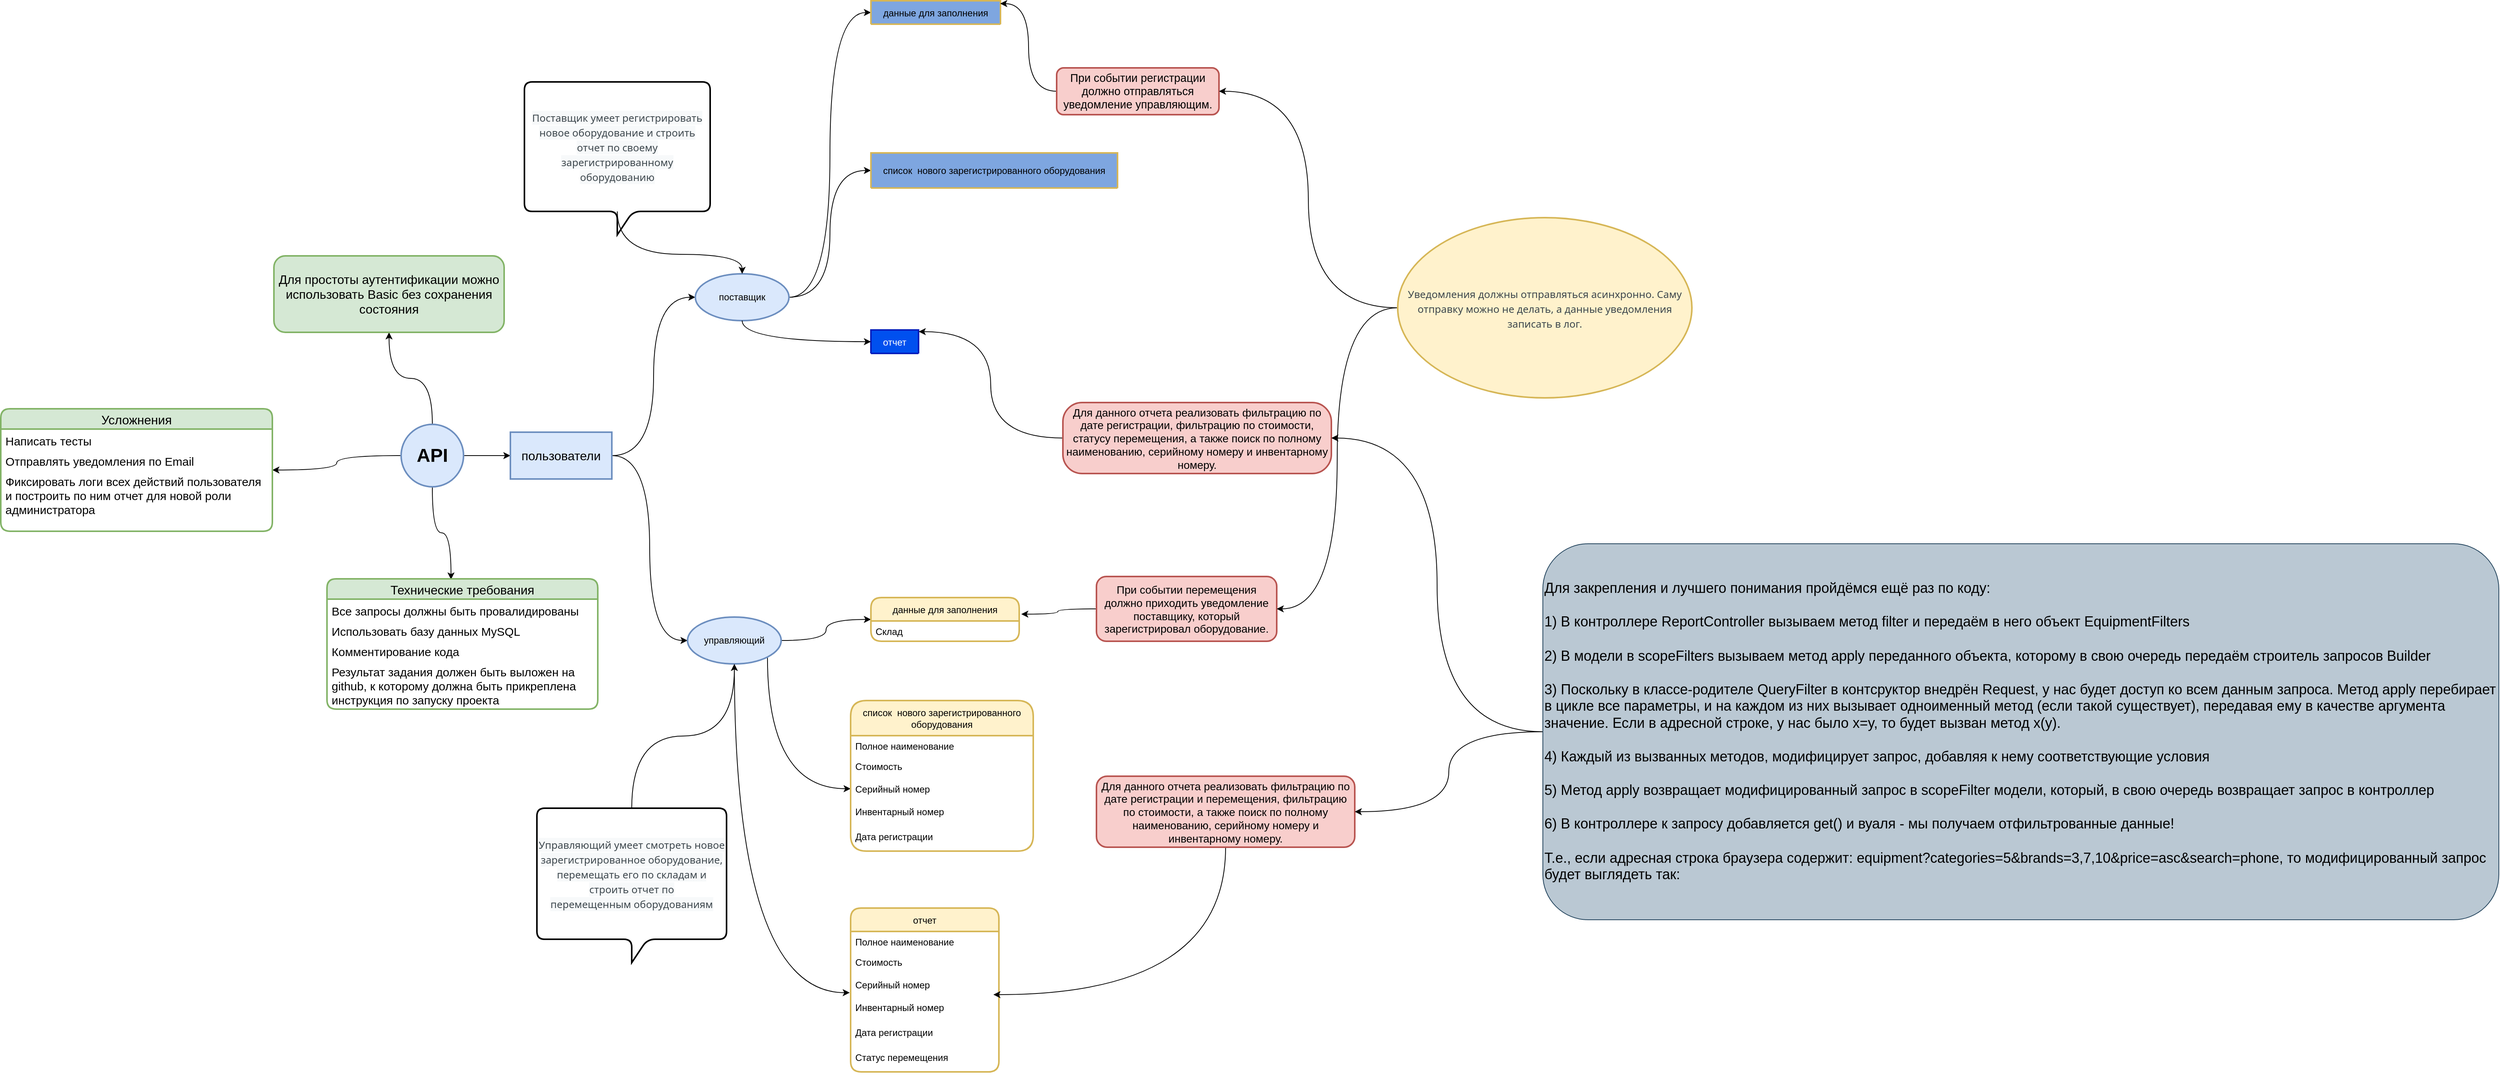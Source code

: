 <mxfile version="14.9.8" type="github">
  <diagram id="6a731a19-8d31-9384-78a2-239565b7b9f0" name="Page-1">
    <mxGraphModel dx="2279" dy="1575" grid="0" gridSize="10" guides="1" tooltips="1" connect="1" arrows="1" fold="1" page="1" pageScale="1" pageWidth="1169" pageHeight="827" background="none" math="0" shadow="0">
      <root>
        <mxCell id="0" />
        <mxCell id="1" parent="0" />
        <mxCell id="dYOBeLBx3Amch_ermyEQ-1635" value="отчет" style="swimlane;fontStyle=0;childLayout=stackLayout;horizontal=1;startSize=30;horizontalStack=0;resizeParent=1;resizeParentMax=0;resizeLast=0;collapsible=1;marginBottom=0;strokeWidth=2;glass=0;shadow=0;rounded=1;fillColor=#0050ef;strokeColor=#001DBC;comic=0;treeMoving=0;treeFolding=0;spacing=2;verticalAlign=middle;align=center;fontFamily=Helvetica;fontColor=#ffffff;" parent="1" vertex="1" collapsed="1">
          <mxGeometry x="992" y="159" width="61" height="30" as="geometry">
            <mxRectangle x="992" y="159" width="190" height="210" as="alternateBounds" />
          </mxGeometry>
        </mxCell>
        <mxCell id="dYOBeLBx3Amch_ermyEQ-1636" value="Полное наименование" style="text;strokeColor=none;fillColor=none;align=left;verticalAlign=top;spacingLeft=4;spacingRight=4;overflow=hidden;rotatable=0;points=[[0,0.5],[1,0.5]];portConstraint=eastwest;" parent="dYOBeLBx3Amch_ermyEQ-1635" vertex="1">
          <mxGeometry y="30" width="61" height="26" as="geometry" />
        </mxCell>
        <mxCell id="dYOBeLBx3Amch_ermyEQ-1637" value="Стоимость" style="text;strokeColor=none;fillColor=none;align=left;verticalAlign=middle;spacingLeft=4;spacingRight=4;overflow=hidden;rotatable=0;points=[[0,0.5],[1,0.5]];portConstraint=eastwest;" parent="dYOBeLBx3Amch_ermyEQ-1635" vertex="1">
          <mxGeometry y="56" width="61" height="26" as="geometry" />
        </mxCell>
        <mxCell id="dYOBeLBx3Amch_ermyEQ-1638" value="Серийный номер" style="text;strokeColor=none;fillColor=none;align=left;verticalAlign=middle;spacingLeft=4;spacingRight=4;overflow=hidden;rotatable=0;points=[[0,0.5],[1,0.5]];portConstraint=eastwest;" parent="dYOBeLBx3Amch_ermyEQ-1635" vertex="1">
          <mxGeometry y="82" width="61" height="32" as="geometry" />
        </mxCell>
        <mxCell id="dYOBeLBx3Amch_ermyEQ-1639" value="Инвентарный номер" style="text;strokeColor=none;fillColor=none;align=left;verticalAlign=top;spacingLeft=4;spacingRight=4;overflow=hidden;rotatable=0;points=[[0,0.5],[1,0.5]];portConstraint=eastwest;" parent="dYOBeLBx3Amch_ermyEQ-1635" vertex="1">
          <mxGeometry y="114" width="61" height="32" as="geometry" />
        </mxCell>
        <mxCell id="dYOBeLBx3Amch_ermyEQ-1640" value="Дата регистрации" style="text;strokeColor=none;fillColor=none;align=left;verticalAlign=top;spacingLeft=4;spacingRight=4;overflow=hidden;rotatable=0;points=[[0,0.5],[1,0.5]];portConstraint=eastwest;" parent="dYOBeLBx3Amch_ermyEQ-1635" vertex="1">
          <mxGeometry y="146" width="61" height="32" as="geometry" />
        </mxCell>
        <mxCell id="dYOBeLBx3Amch_ermyEQ-1642" value="Статус перемещения" style="text;strokeColor=none;fillColor=none;align=left;verticalAlign=top;spacingLeft=4;spacingRight=4;overflow=hidden;rotatable=0;points=[[0,0.5],[1,0.5]];portConstraint=eastwest;" parent="dYOBeLBx3Amch_ermyEQ-1635" vertex="1">
          <mxGeometry y="178" width="61" height="32" as="geometry" />
        </mxCell>
        <mxCell id="dYOBeLBx3Amch_ermyEQ-1557" value="" style="edgeStyle=orthogonalEdgeStyle;rounded=0;orthogonalLoop=1;jettySize=auto;html=1;" parent="1" source="dYOBeLBx3Amch_ermyEQ-1542" target="dYOBeLBx3Amch_ermyEQ-1556" edge="1">
          <mxGeometry relative="1" as="geometry" />
        </mxCell>
        <mxCell id="dYOBeLBx3Amch_ermyEQ-1665" style="edgeStyle=orthogonalEdgeStyle;curved=1;rounded=0;orthogonalLoop=1;jettySize=auto;html=1;fontFamily=Helvetica;fontSize=16;entryX=0.458;entryY=0.005;entryDx=0;entryDy=0;entryPerimeter=0;" parent="1" source="dYOBeLBx3Amch_ermyEQ-1542" target="dYOBeLBx3Amch_ermyEQ-1667" edge="1">
          <mxGeometry relative="1" as="geometry">
            <mxPoint x="430" y="442" as="targetPoint" />
          </mxGeometry>
        </mxCell>
        <mxCell id="dYOBeLBx3Amch_ermyEQ-1678" style="edgeStyle=orthogonalEdgeStyle;curved=1;rounded=0;orthogonalLoop=1;jettySize=auto;html=1;fontFamily=Helvetica;fontSize=15;" parent="1" source="dYOBeLBx3Amch_ermyEQ-1542" target="dYOBeLBx3Amch_ermyEQ-1673" edge="1">
          <mxGeometry relative="1" as="geometry" />
        </mxCell>
        <mxCell id="dYOBeLBx3Amch_ermyEQ-1680" style="edgeStyle=orthogonalEdgeStyle;curved=1;rounded=0;orthogonalLoop=1;jettySize=auto;html=1;fontFamily=Helvetica;fontSize=16;" parent="1" source="dYOBeLBx3Amch_ermyEQ-1542" target="dYOBeLBx3Amch_ermyEQ-1679" edge="1">
          <mxGeometry relative="1" as="geometry" />
        </mxCell>
        <mxCell id="dYOBeLBx3Amch_ermyEQ-1542" value="&lt;b&gt;&lt;font style=&quot;font-size: 24px&quot;&gt;API&lt;/font&gt;&lt;/b&gt;" style="ellipse;whiteSpace=wrap;html=1;aspect=fixed;strokeWidth=2;perimeterSpacing=1;fillColor=#dae8fc;strokeColor=#6c8ebf;" parent="1" vertex="1">
          <mxGeometry x="390" y="280" width="80" height="80" as="geometry" />
        </mxCell>
        <mxCell id="dYOBeLBx3Amch_ermyEQ-1567" style="edgeStyle=orthogonalEdgeStyle;rounded=0;orthogonalLoop=1;jettySize=auto;html=1;entryX=0;entryY=0.5;entryDx=0;entryDy=0;curved=1;" parent="1" source="dYOBeLBx3Amch_ermyEQ-1556" target="dYOBeLBx3Amch_ermyEQ-1566" edge="1">
          <mxGeometry relative="1" as="geometry" />
        </mxCell>
        <mxCell id="dYOBeLBx3Amch_ermyEQ-1573" style="edgeStyle=orthogonalEdgeStyle;curved=1;rounded=0;orthogonalLoop=1;jettySize=auto;html=1;entryX=0;entryY=0.5;entryDx=0;entryDy=0;" parent="1" source="dYOBeLBx3Amch_ermyEQ-1556" target="dYOBeLBx3Amch_ermyEQ-1562" edge="1">
          <mxGeometry relative="1" as="geometry" />
        </mxCell>
        <mxCell id="dYOBeLBx3Amch_ermyEQ-1556" value="&lt;font style=&quot;font-size: 16px;&quot;&gt;пользователи&lt;/font&gt;" style="whiteSpace=wrap;html=1;strokeColor=#6c8ebf;strokeWidth=2;fillColor=#dae8fc;fontSize=16;" parent="1" vertex="1">
          <mxGeometry x="530" y="290" width="130" height="60" as="geometry" />
        </mxCell>
        <mxCell id="dYOBeLBx3Amch_ermyEQ-1580" style="edgeStyle=orthogonalEdgeStyle;curved=1;rounded=0;orthogonalLoop=1;jettySize=auto;html=1;entryX=0;entryY=0.5;entryDx=0;entryDy=0;" parent="1" source="dYOBeLBx3Amch_ermyEQ-1562" target="dYOBeLBx3Amch_ermyEQ-1578" edge="1">
          <mxGeometry relative="1" as="geometry" />
        </mxCell>
        <mxCell id="dYOBeLBx3Amch_ermyEQ-1622" style="edgeStyle=orthogonalEdgeStyle;curved=1;rounded=0;orthogonalLoop=1;jettySize=auto;html=1;entryX=0;entryY=0.5;entryDx=0;entryDy=0;fontFamily=Helvetica;" parent="1" source="dYOBeLBx3Amch_ermyEQ-1562" target="dYOBeLBx3Amch_ermyEQ-1625" edge="1">
          <mxGeometry relative="1" as="geometry">
            <mxPoint x="957" y="191.0" as="targetPoint" />
          </mxGeometry>
        </mxCell>
        <mxCell id="dYOBeLBx3Amch_ermyEQ-1562" value="поставщик" style="ellipse;whiteSpace=wrap;html=1;strokeColor=#6c8ebf;strokeWidth=2;fillColor=#dae8fc;" parent="1" vertex="1">
          <mxGeometry x="767" y="87" width="120" height="60" as="geometry" />
        </mxCell>
        <mxCell id="dYOBeLBx3Amch_ermyEQ-1651" style="edgeStyle=orthogonalEdgeStyle;curved=1;rounded=0;orthogonalLoop=1;jettySize=auto;html=1;entryX=0;entryY=0.5;entryDx=0;entryDy=0;fontFamily=Helvetica;fontSize=14;" parent="1" source="dYOBeLBx3Amch_ermyEQ-1566" target="dYOBeLBx3Amch_ermyEQ-1646" edge="1">
          <mxGeometry relative="1" as="geometry" />
        </mxCell>
        <mxCell id="dYOBeLBx3Amch_ermyEQ-1661" style="edgeStyle=orthogonalEdgeStyle;curved=1;rounded=0;orthogonalLoop=1;jettySize=auto;html=1;entryX=-0.006;entryY=0.827;entryDx=0;entryDy=0;entryPerimeter=0;fontFamily=Helvetica;fontSize=14;" parent="1" source="dYOBeLBx3Amch_ermyEQ-1566" target="dYOBeLBx3Amch_ermyEQ-1657" edge="1">
          <mxGeometry relative="1" as="geometry" />
        </mxCell>
        <mxCell id="5Uzj15upSsl0uFou40D1-7" style="edgeStyle=orthogonalEdgeStyle;rounded=0;orthogonalLoop=1;jettySize=auto;html=1;exitX=1;exitY=1;exitDx=0;exitDy=0;curved=1;" edge="1" parent="1" source="dYOBeLBx3Amch_ermyEQ-1566" target="5Uzj15upSsl0uFou40D1-4">
          <mxGeometry relative="1" as="geometry" />
        </mxCell>
        <mxCell id="dYOBeLBx3Amch_ermyEQ-1566" value="управляющий" style="ellipse;whiteSpace=wrap;html=1;strokeColor=#6c8ebf;strokeWidth=2;fillColor=#dae8fc;" parent="1" vertex="1">
          <mxGeometry x="757" y="527" width="120" height="60" as="geometry" />
        </mxCell>
        <mxCell id="dYOBeLBx3Amch_ermyEQ-1576" value="данные для заполнения" style="swimlane;fontStyle=0;childLayout=stackLayout;horizontal=1;startSize=30;horizontalStack=0;resizeParent=1;resizeParentMax=0;resizeLast=0;collapsible=1;marginBottom=0;strokeWidth=2;glass=0;shadow=0;rounded=1;fillColor=#7EA6E0;strokeColor=#d6b656;comic=0;treeMoving=0;treeFolding=0;spacing=2;verticalAlign=middle;align=center;fontFamily=Helvetica;" parent="1" vertex="1" collapsed="1">
          <mxGeometry x="992" y="-263" width="166" height="30" as="geometry">
            <mxRectangle x="992" y="-263" width="190" height="146" as="alternateBounds" />
          </mxGeometry>
        </mxCell>
        <mxCell id="dYOBeLBx3Amch_ermyEQ-1577" value="Полное наименование" style="text;strokeColor=none;fillColor=none;align=left;verticalAlign=top;spacingLeft=4;spacingRight=4;overflow=hidden;rotatable=0;points=[[0,0.5],[1,0.5]];portConstraint=eastwest;" parent="dYOBeLBx3Amch_ermyEQ-1576" vertex="1">
          <mxGeometry y="30" width="166" height="26" as="geometry" />
        </mxCell>
        <mxCell id="dYOBeLBx3Amch_ermyEQ-1578" value="Стоимость" style="text;strokeColor=none;fillColor=none;align=left;verticalAlign=middle;spacingLeft=4;spacingRight=4;overflow=hidden;rotatable=0;points=[[0,0.5],[1,0.5]];portConstraint=eastwest;" parent="dYOBeLBx3Amch_ermyEQ-1576" vertex="1">
          <mxGeometry y="56" width="166" height="26" as="geometry" />
        </mxCell>
        <mxCell id="dYOBeLBx3Amch_ermyEQ-1579" value="Серийный номер" style="text;strokeColor=none;fillColor=none;align=left;verticalAlign=middle;spacingLeft=4;spacingRight=4;overflow=hidden;rotatable=0;points=[[0,0.5],[1,0.5]];portConstraint=eastwest;" parent="dYOBeLBx3Amch_ermyEQ-1576" vertex="1">
          <mxGeometry y="82" width="166" height="32" as="geometry" />
        </mxCell>
        <mxCell id="dYOBeLBx3Amch_ermyEQ-1612" value="Инвентарный номер" style="text;strokeColor=none;fillColor=none;align=left;verticalAlign=top;spacingLeft=4;spacingRight=4;overflow=hidden;rotatable=0;points=[[0,0.5],[1,0.5]];portConstraint=eastwest;" parent="dYOBeLBx3Amch_ermyEQ-1576" vertex="1">
          <mxGeometry y="114" width="166" height="32" as="geometry" />
        </mxCell>
        <mxCell id="dYOBeLBx3Amch_ermyEQ-1620" style="edgeStyle=orthogonalEdgeStyle;curved=1;rounded=0;orthogonalLoop=1;jettySize=auto;html=1;fontFamily=Helvetica;entryX=0.998;entryY=0.12;entryDx=0;entryDy=0;entryPerimeter=0;" parent="1" source="dYOBeLBx3Amch_ermyEQ-1619" target="dYOBeLBx3Amch_ermyEQ-1576" edge="1">
          <mxGeometry relative="1" as="geometry">
            <mxPoint x="1138" y="70" as="targetPoint" />
          </mxGeometry>
        </mxCell>
        <mxCell id="dYOBeLBx3Amch_ermyEQ-1619" value="&lt;p&gt;&lt;span style=&quot;font-size: 14.3px&quot;&gt;При событии регистрации должно отправляться уведомление управляющим.&lt;/span&gt;&lt;/p&gt;" style="whiteSpace=wrap;html=1;rounded=1;shadow=0;glass=0;comic=0;fontFamily=Helvetica;strokeWidth=2;align=center;verticalAlign=middle;strokeColor=#b85450;fillColor=#f8cecc;" parent="1" vertex="1">
          <mxGeometry x="1230" y="-177" width="208" height="60" as="geometry" />
        </mxCell>
        <mxCell id="dYOBeLBx3Amch_ermyEQ-1623" value="список  нового зарегистрированного оборудования" style="swimlane;fontStyle=0;childLayout=stackLayout;horizontal=1;startSize=45;horizontalStack=0;resizeParent=1;resizeParentMax=0;resizeLast=0;collapsible=1;marginBottom=0;strokeWidth=2;glass=0;shadow=0;rounded=1;fillColor=#7EA6E0;strokeColor=#d6b656;comic=0;treeMoving=0;treeFolding=0;spacing=2;verticalAlign=middle;align=center;fontFamily=Helvetica;whiteSpace=wrap;" parent="1" vertex="1" collapsed="1">
          <mxGeometry x="992" y="-68" width="316" height="45" as="geometry">
            <mxRectangle x="992" y="-68" width="234" height="193" as="alternateBounds" />
          </mxGeometry>
        </mxCell>
        <mxCell id="dYOBeLBx3Amch_ermyEQ-1624" value="Полное наименование" style="text;strokeColor=none;fillColor=none;align=left;verticalAlign=top;spacingLeft=4;spacingRight=4;overflow=hidden;rotatable=0;points=[[0,0.5],[1,0.5]];portConstraint=eastwest;" parent="dYOBeLBx3Amch_ermyEQ-1623" vertex="1">
          <mxGeometry y="45" width="316" height="26" as="geometry" />
        </mxCell>
        <mxCell id="dYOBeLBx3Amch_ermyEQ-1625" value="Стоимость" style="text;strokeColor=none;fillColor=none;align=left;verticalAlign=middle;spacingLeft=4;spacingRight=4;overflow=hidden;rotatable=0;points=[[0,0.5],[1,0.5]];portConstraint=eastwest;" parent="dYOBeLBx3Amch_ermyEQ-1623" vertex="1">
          <mxGeometry y="71" width="316" height="26" as="geometry" />
        </mxCell>
        <mxCell id="dYOBeLBx3Amch_ermyEQ-1626" value="Серийный номер" style="text;strokeColor=none;fillColor=none;align=left;verticalAlign=middle;spacingLeft=4;spacingRight=4;overflow=hidden;rotatable=0;points=[[0,0.5],[1,0.5]];portConstraint=eastwest;" parent="dYOBeLBx3Amch_ermyEQ-1623" vertex="1">
          <mxGeometry y="97" width="316" height="32" as="geometry" />
        </mxCell>
        <mxCell id="dYOBeLBx3Amch_ermyEQ-1627" value="Инвентарный номер" style="text;strokeColor=none;fillColor=none;align=left;verticalAlign=top;spacingLeft=4;spacingRight=4;overflow=hidden;rotatable=0;points=[[0,0.5],[1,0.5]];portConstraint=eastwest;" parent="dYOBeLBx3Amch_ermyEQ-1623" vertex="1">
          <mxGeometry y="129" width="316" height="32" as="geometry" />
        </mxCell>
        <mxCell id="dYOBeLBx3Amch_ermyEQ-1629" value="Дата регистрации" style="text;strokeColor=none;fillColor=none;align=left;verticalAlign=top;spacingLeft=4;spacingRight=4;overflow=hidden;rotatable=0;points=[[0,0.5],[1,0.5]];portConstraint=eastwest;" parent="dYOBeLBx3Amch_ermyEQ-1623" vertex="1">
          <mxGeometry y="161" width="316" height="32" as="geometry" />
        </mxCell>
        <mxCell id="dYOBeLBx3Amch_ermyEQ-1641" style="edgeStyle=orthogonalEdgeStyle;curved=1;rounded=0;orthogonalLoop=1;jettySize=auto;html=1;fontFamily=Helvetica;fontSize=14;exitX=0.5;exitY=1;exitDx=0;exitDy=0;entryX=0;entryY=0.5;entryDx=0;entryDy=0;" parent="1" source="dYOBeLBx3Amch_ermyEQ-1562" target="dYOBeLBx3Amch_ermyEQ-1638" edge="1">
          <mxGeometry relative="1" as="geometry">
            <mxPoint x="1149.0" y="347" as="sourcePoint" />
          </mxGeometry>
        </mxCell>
        <mxCell id="dYOBeLBx3Amch_ermyEQ-1644" style="edgeStyle=orthogonalEdgeStyle;curved=1;rounded=0;orthogonalLoop=1;jettySize=auto;html=1;entryX=1.004;entryY=0.071;entryDx=0;entryDy=0;entryPerimeter=0;fontFamily=Helvetica;fontSize=14;" parent="1" source="dYOBeLBx3Amch_ermyEQ-1643" target="dYOBeLBx3Amch_ermyEQ-1635" edge="1">
          <mxGeometry relative="1" as="geometry" />
        </mxCell>
        <mxCell id="dYOBeLBx3Amch_ermyEQ-1643" value="Для данного отчета реализовать фильтрацию по дате регистрации, фильтрацию по стоимости, статусу перемещения, а также поиск по полному наименованию, серийному номеру и инвентарному номеру." style="whiteSpace=wrap;html=1;rounded=1;shadow=0;glass=0;comic=0;fontFamily=Helvetica;fontSize=14;strokeWidth=2;fillColor=#f8cecc;align=center;verticalAlign=middle;strokeColor=#b85450;arcSize=27;" parent="1" vertex="1">
          <mxGeometry x="1238" y="252" width="344" height="91" as="geometry" />
        </mxCell>
        <mxCell id="dYOBeLBx3Amch_ermyEQ-1646" value="данные для заполнения" style="swimlane;fontStyle=0;childLayout=stackLayout;horizontal=1;startSize=30;horizontalStack=0;resizeParent=1;resizeParentMax=0;resizeLast=0;collapsible=1;marginBottom=0;strokeWidth=2;glass=0;shadow=0;rounded=1;fillColor=#fff2cc;strokeColor=#d6b656;comic=0;treeMoving=0;treeFolding=0;spacing=2;verticalAlign=middle;align=center;fontFamily=Helvetica;" parent="1" vertex="1">
          <mxGeometry x="992" y="502" width="190" height="56" as="geometry" />
        </mxCell>
        <mxCell id="dYOBeLBx3Amch_ermyEQ-1647" value="Склад" style="text;strokeColor=none;fillColor=none;align=left;verticalAlign=top;spacingLeft=4;spacingRight=4;overflow=hidden;rotatable=0;points=[[0,0.5],[1,0.5]];portConstraint=eastwest;" parent="dYOBeLBx3Amch_ermyEQ-1646" vertex="1">
          <mxGeometry y="30" width="190" height="26" as="geometry" />
        </mxCell>
        <mxCell id="dYOBeLBx3Amch_ermyEQ-1653" value="" style="edgeStyle=orthogonalEdgeStyle;curved=1;rounded=0;orthogonalLoop=1;jettySize=auto;html=1;fontFamily=Helvetica;fontSize=14;entryX=1.014;entryY=0.379;entryDx=0;entryDy=0;entryPerimeter=0;" parent="1" source="dYOBeLBx3Amch_ermyEQ-1652" target="dYOBeLBx3Amch_ermyEQ-1646" edge="1">
          <mxGeometry relative="1" as="geometry" />
        </mxCell>
        <mxCell id="dYOBeLBx3Amch_ermyEQ-1652" value="При событии перемещения должно приходить уведомление поставщику, который зарегистрировал оборудование." style="whiteSpace=wrap;html=1;rounded=1;shadow=0;glass=0;comic=0;fontFamily=Helvetica;fontSize=14;strokeWidth=2;fillColor=#f8cecc;align=center;verticalAlign=middle;strokeColor=#b85450;" parent="1" vertex="1">
          <mxGeometry x="1281" y="475" width="231" height="83" as="geometry" />
        </mxCell>
        <mxCell id="dYOBeLBx3Amch_ermyEQ-1654" value="отчет" style="swimlane;fontStyle=0;childLayout=stackLayout;horizontal=1;startSize=30;horizontalStack=0;resizeParent=1;resizeParentMax=0;resizeLast=0;collapsible=1;marginBottom=0;strokeWidth=2;glass=0;shadow=0;rounded=1;fillColor=#fff2cc;strokeColor=#d6b656;comic=0;treeMoving=0;treeFolding=0;spacing=2;verticalAlign=middle;align=center;fontFamily=Helvetica;" parent="1" vertex="1">
          <mxGeometry x="966" y="900" width="190" height="210" as="geometry" />
        </mxCell>
        <mxCell id="dYOBeLBx3Amch_ermyEQ-1655" value="Полное наименование" style="text;strokeColor=none;fillColor=none;align=left;verticalAlign=top;spacingLeft=4;spacingRight=4;overflow=hidden;rotatable=0;points=[[0,0.5],[1,0.5]];portConstraint=eastwest;" parent="dYOBeLBx3Amch_ermyEQ-1654" vertex="1">
          <mxGeometry y="30" width="190" height="26" as="geometry" />
        </mxCell>
        <mxCell id="dYOBeLBx3Amch_ermyEQ-1656" value="Стоимость" style="text;strokeColor=none;fillColor=none;align=left;verticalAlign=middle;spacingLeft=4;spacingRight=4;overflow=hidden;rotatable=0;points=[[0,0.5],[1,0.5]];portConstraint=eastwest;" parent="dYOBeLBx3Amch_ermyEQ-1654" vertex="1">
          <mxGeometry y="56" width="190" height="26" as="geometry" />
        </mxCell>
        <mxCell id="dYOBeLBx3Amch_ermyEQ-1657" value="Серийный номер" style="text;strokeColor=none;fillColor=none;align=left;verticalAlign=middle;spacingLeft=4;spacingRight=4;overflow=hidden;rotatable=0;points=[[0,0.5],[1,0.5]];portConstraint=eastwest;" parent="dYOBeLBx3Amch_ermyEQ-1654" vertex="1">
          <mxGeometry y="82" width="190" height="32" as="geometry" />
        </mxCell>
        <mxCell id="dYOBeLBx3Amch_ermyEQ-1658" value="Инвентарный номер" style="text;strokeColor=none;fillColor=none;align=left;verticalAlign=top;spacingLeft=4;spacingRight=4;overflow=hidden;rotatable=0;points=[[0,0.5],[1,0.5]];portConstraint=eastwest;" parent="dYOBeLBx3Amch_ermyEQ-1654" vertex="1">
          <mxGeometry y="114" width="190" height="32" as="geometry" />
        </mxCell>
        <mxCell id="dYOBeLBx3Amch_ermyEQ-1659" value="Дата регистрации" style="text;strokeColor=none;fillColor=none;align=left;verticalAlign=top;spacingLeft=4;spacingRight=4;overflow=hidden;rotatable=0;points=[[0,0.5],[1,0.5]];portConstraint=eastwest;" parent="dYOBeLBx3Amch_ermyEQ-1654" vertex="1">
          <mxGeometry y="146" width="190" height="32" as="geometry" />
        </mxCell>
        <mxCell id="dYOBeLBx3Amch_ermyEQ-1660" value="Статус перемещения" style="text;strokeColor=none;fillColor=none;align=left;verticalAlign=top;spacingLeft=4;spacingRight=4;overflow=hidden;rotatable=0;points=[[0,0.5],[1,0.5]];portConstraint=eastwest;" parent="dYOBeLBx3Amch_ermyEQ-1654" vertex="1">
          <mxGeometry y="178" width="190" height="32" as="geometry" />
        </mxCell>
        <mxCell id="dYOBeLBx3Amch_ermyEQ-1663" style="edgeStyle=orthogonalEdgeStyle;curved=1;rounded=0;orthogonalLoop=1;jettySize=auto;html=1;entryX=0.963;entryY=-0.094;entryDx=0;entryDy=0;entryPerimeter=0;fontFamily=Helvetica;fontSize=14;" parent="1" source="dYOBeLBx3Amch_ermyEQ-1662" target="dYOBeLBx3Amch_ermyEQ-1658" edge="1">
          <mxGeometry relative="1" as="geometry" />
        </mxCell>
        <mxCell id="dYOBeLBx3Amch_ermyEQ-1662" value="Для данного отчета реализовать фильтрацию по дате регистрации и перемещения, фильтрацию по стоимости, а также поиск по полному наименованию, серийному номеру и инвентарному номеру.&lt;br&gt;" style="whiteSpace=wrap;html=1;rounded=1;shadow=0;glass=0;comic=0;fontFamily=Helvetica;fontSize=14;strokeWidth=2;fillColor=#f8cecc;align=center;verticalAlign=middle;strokeColor=#b85450;" parent="1" vertex="1">
          <mxGeometry x="1281" y="731" width="331" height="91" as="geometry" />
        </mxCell>
        <mxCell id="dYOBeLBx3Amch_ermyEQ-1667" value="Технические требования" style="swimlane;fontStyle=0;childLayout=stackLayout;horizontal=1;startSize=26;horizontalStack=0;resizeParent=1;resizeParentMax=0;resizeLast=0;collapsible=1;marginBottom=0;rounded=1;shadow=0;glass=0;comic=0;fontFamily=Helvetica;fontSize=16;strokeWidth=2;fillColor=#d5e8d4;align=center;verticalAlign=middle;html=0;strokeColor=#82b366;" parent="1" vertex="1">
          <mxGeometry x="295" y="478" width="347" height="167" as="geometry" />
        </mxCell>
        <mxCell id="dYOBeLBx3Amch_ermyEQ-1668" value="Все запросы должны быть провалидированы" style="text;strokeColor=none;fillColor=none;align=left;verticalAlign=top;spacingLeft=4;spacingRight=4;overflow=hidden;rotatable=0;points=[[0,0.5],[1,0.5]];portConstraint=eastwest;fontSize=15;" parent="dYOBeLBx3Amch_ermyEQ-1667" vertex="1">
          <mxGeometry y="26" width="347" height="26" as="geometry" />
        </mxCell>
        <mxCell id="dYOBeLBx3Amch_ermyEQ-1669" value="Использовать базу данных MySQL" style="text;strokeColor=none;fillColor=none;align=left;verticalAlign=top;spacingLeft=4;spacingRight=4;overflow=hidden;rotatable=0;points=[[0,0.5],[1,0.5]];portConstraint=eastwest;fontSize=15;" parent="dYOBeLBx3Amch_ermyEQ-1667" vertex="1">
          <mxGeometry y="52" width="347" height="26" as="geometry" />
        </mxCell>
        <mxCell id="dYOBeLBx3Amch_ermyEQ-1670" value="Комментирование кода" style="text;strokeColor=none;fillColor=none;align=left;verticalAlign=top;spacingLeft=4;spacingRight=4;overflow=hidden;rotatable=0;points=[[0,0.5],[1,0.5]];portConstraint=eastwest;fontSize=15;" parent="dYOBeLBx3Amch_ermyEQ-1667" vertex="1">
          <mxGeometry y="78" width="347" height="26" as="geometry" />
        </mxCell>
        <mxCell id="dYOBeLBx3Amch_ermyEQ-1671" value="Результат задания должен быть выложен на github, к которому должна быть прикреплена инструкция по запуску проекта" style="text;strokeColor=none;fillColor=none;align=left;verticalAlign=top;spacingLeft=4;spacingRight=4;overflow=hidden;rotatable=0;points=[[0,0.5],[1,0.5]];portConstraint=eastwest;fontSize=15;whiteSpace=wrap;" parent="dYOBeLBx3Amch_ermyEQ-1667" vertex="1">
          <mxGeometry y="104" width="347" height="63" as="geometry" />
        </mxCell>
        <mxCell id="dYOBeLBx3Amch_ermyEQ-1673" value="Усложнения" style="swimlane;fontStyle=0;childLayout=stackLayout;horizontal=1;startSize=26;horizontalStack=0;resizeParent=1;resizeParentMax=0;resizeLast=0;collapsible=1;marginBottom=0;rounded=1;shadow=0;glass=0;comic=0;fontFamily=Helvetica;fontSize=16;strokeWidth=2;fillColor=#d5e8d4;align=center;verticalAlign=middle;html=0;strokeColor=#82b366;" parent="1" vertex="1">
          <mxGeometry x="-123" y="260" width="348" height="157" as="geometry" />
        </mxCell>
        <mxCell id="dYOBeLBx3Amch_ermyEQ-1674" value="Написать тесты" style="text;strokeColor=none;fillColor=none;align=left;verticalAlign=top;spacingLeft=4;spacingRight=4;overflow=hidden;rotatable=0;points=[[0,0.5],[1,0.5]];portConstraint=eastwest;fontSize=15;" parent="dYOBeLBx3Amch_ermyEQ-1673" vertex="1">
          <mxGeometry y="26" width="348" height="26" as="geometry" />
        </mxCell>
        <mxCell id="dYOBeLBx3Amch_ermyEQ-1675" value="Отправлять уведомления по Email" style="text;strokeColor=none;fillColor=none;align=left;verticalAlign=top;spacingLeft=4;spacingRight=4;overflow=hidden;rotatable=0;points=[[0,0.5],[1,0.5]];portConstraint=eastwest;fontSize=15;" parent="dYOBeLBx3Amch_ermyEQ-1673" vertex="1">
          <mxGeometry y="52" width="348" height="26" as="geometry" />
        </mxCell>
        <mxCell id="dYOBeLBx3Amch_ermyEQ-1676" value="Фиксировать логи всех действий пользователя и построить по ним отчет для новой роли администратора" style="text;strokeColor=none;fillColor=none;align=left;verticalAlign=top;spacingLeft=4;spacingRight=4;overflow=hidden;rotatable=0;points=[[0,0.5],[1,0.5]];portConstraint=eastwest;fontSize=15;whiteSpace=wrap;" parent="dYOBeLBx3Amch_ermyEQ-1673" vertex="1">
          <mxGeometry y="78" width="348" height="79" as="geometry" />
        </mxCell>
        <mxCell id="dYOBeLBx3Amch_ermyEQ-1679" value="Для простоты аутентификации можно использовать Basic без сохранения состояния" style="rounded=1;whiteSpace=wrap;html=1;shadow=0;glass=0;comic=0;fontFamily=Helvetica;fontSize=16;strokeWidth=2;fillColor=#d5e8d4;align=center;verticalAlign=middle;strokeColor=#82b366;" parent="1" vertex="1">
          <mxGeometry x="227" y="64" width="295" height="98" as="geometry" />
        </mxCell>
        <mxCell id="dYOBeLBx3Amch_ermyEQ-1682" style="edgeStyle=orthogonalEdgeStyle;curved=1;rounded=0;orthogonalLoop=1;jettySize=auto;html=1;fontFamily=Helvetica;fontSize=16;" parent="1" source="dYOBeLBx3Amch_ermyEQ-1681" target="dYOBeLBx3Amch_ermyEQ-1566" edge="1">
          <mxGeometry relative="1" as="geometry" />
        </mxCell>
        <mxCell id="dYOBeLBx3Amch_ermyEQ-1681" value="&lt;meta charset=&quot;utf-8&quot;&gt;&lt;span style=&quot;color: rgb(61, 71, 77); font-family: avenir, &amp;quot;avenir next&amp;quot;, &amp;quot;segoe ui&amp;quot;, helvetica, arial, sans-serif; font-size: 13px; font-style: normal; font-weight: 400; letter-spacing: normal; text-indent: 0px; text-transform: none; word-spacing: 0px; background-color: rgb(247, 249, 250); display: inline; float: none;&quot;&gt;Управляющий умеет смотреть новое зарегистрированное оборудование, перемещать его по складам и строить отчет по&lt;/span&gt;&lt;br style=&quot;margin: 0px; padding: 0px; box-sizing: border-box; background-repeat: no-repeat; font-size: 13px; color: rgb(61, 71, 77); font-family: avenir, &amp;quot;avenir next&amp;quot;, &amp;quot;segoe ui&amp;quot;, helvetica, arial, sans-serif; font-style: normal; font-weight: 400; letter-spacing: normal; text-indent: 0px; text-transform: none; word-spacing: 0px;&quot;&gt;&lt;span style=&quot;color: rgb(61, 71, 77); font-family: avenir, &amp;quot;avenir next&amp;quot;, &amp;quot;segoe ui&amp;quot;, helvetica, arial, sans-serif; font-size: 13px; font-style: normal; font-weight: 400; letter-spacing: normal; text-indent: 0px; text-transform: none; word-spacing: 0px; background-color: rgb(247, 249, 250); display: inline; float: none;&quot;&gt;перемещенным оборудованиям&lt;/span&gt;" style="shape=callout;whiteSpace=wrap;html=1;perimeter=calloutPerimeter;rounded=1;shadow=0;glass=0;comic=0;fontFamily=Helvetica;fontSize=16;strokeWidth=2;fillColor=none;gradientColor=#ffffff;align=center;verticalAlign=middle;" parent="1" vertex="1">
          <mxGeometry x="564" y="772" width="243" height="198" as="geometry" />
        </mxCell>
        <mxCell id="dYOBeLBx3Amch_ermyEQ-1684" style="edgeStyle=orthogonalEdgeStyle;curved=1;rounded=0;orthogonalLoop=1;jettySize=auto;html=1;fontFamily=Helvetica;fontSize=16;" parent="1" source="dYOBeLBx3Amch_ermyEQ-1683" target="dYOBeLBx3Amch_ermyEQ-1562" edge="1">
          <mxGeometry relative="1" as="geometry" />
        </mxCell>
        <mxCell id="dYOBeLBx3Amch_ermyEQ-1683" value="&lt;meta charset=&quot;utf-8&quot;&gt;&lt;span style=&quot;color: rgb(61, 71, 77); font-family: avenir, &amp;quot;avenir next&amp;quot;, &amp;quot;segoe ui&amp;quot;, helvetica, arial, sans-serif; font-size: 13px; font-style: normal; font-weight: 400; letter-spacing: normal; text-indent: 0px; text-transform: none; word-spacing: 0px; background-color: rgb(247, 249, 250); display: inline; float: none;&quot;&gt;Поставщик умеет регистрировать новое оборудование и строить отчет по своему зарегистрированному оборудованию&lt;/span&gt;" style="shape=callout;whiteSpace=wrap;html=1;perimeter=calloutPerimeter;rounded=1;shadow=0;glass=0;comic=0;fontFamily=Helvetica;fontSize=16;strokeWidth=2;fillColor=none;gradientColor=#ffffff;align=center;verticalAlign=middle;" parent="1" vertex="1">
          <mxGeometry x="548" y="-159" width="238" height="196" as="geometry" />
        </mxCell>
        <mxCell id="dYOBeLBx3Amch_ermyEQ-1687" style="edgeStyle=orthogonalEdgeStyle;curved=1;rounded=0;orthogonalLoop=1;jettySize=auto;html=1;entryX=1;entryY=0.5;entryDx=0;entryDy=0;fontFamily=Helvetica;fontSize=16;" parent="1" source="dYOBeLBx3Amch_ermyEQ-1685" target="dYOBeLBx3Amch_ermyEQ-1619" edge="1">
          <mxGeometry relative="1" as="geometry" />
        </mxCell>
        <mxCell id="dYOBeLBx3Amch_ermyEQ-1688" style="edgeStyle=orthogonalEdgeStyle;curved=1;rounded=0;orthogonalLoop=1;jettySize=auto;html=1;entryX=1;entryY=0.5;entryDx=0;entryDy=0;fontFamily=Helvetica;fontSize=16;" parent="1" source="dYOBeLBx3Amch_ermyEQ-1685" target="dYOBeLBx3Amch_ermyEQ-1652" edge="1">
          <mxGeometry relative="1" as="geometry" />
        </mxCell>
        <mxCell id="dYOBeLBx3Amch_ermyEQ-1685" value="&lt;font color=&quot;#3d474d&quot; face=&quot;avenir, avenir next, segoe ui, helvetica, arial, sans-serif&quot;&gt;&lt;span style=&quot;font-size: 13px&quot;&gt;Уведомления должны отправляться асинхронно. Саму отправку можно не делать, а данные уведомления записать в лог.&lt;/span&gt;&lt;/font&gt;" style="ellipse;whiteSpace=wrap;html=1;rounded=1;shadow=0;glass=0;comic=0;fontFamily=Helvetica;fontSize=16;strokeWidth=2;align=center;verticalAlign=middle;strokeColor=#d6b656;fillColor=#fff2cc;" parent="1" vertex="1">
          <mxGeometry x="1667" y="15" width="377" height="231" as="geometry" />
        </mxCell>
        <mxCell id="jSiPEcOqjLlTZkOQV3_P-4" style="edgeStyle=orthogonalEdgeStyle;rounded=0;orthogonalLoop=1;jettySize=auto;html=1;entryX=1;entryY=0.5;entryDx=0;entryDy=0;exitX=0;exitY=0.5;exitDx=0;exitDy=0;curved=1;" parent="1" source="jSiPEcOqjLlTZkOQV3_P-3" target="dYOBeLBx3Amch_ermyEQ-1643" edge="1">
          <mxGeometry relative="1" as="geometry" />
        </mxCell>
        <mxCell id="jSiPEcOqjLlTZkOQV3_P-5" style="edgeStyle=orthogonalEdgeStyle;rounded=0;orthogonalLoop=1;jettySize=auto;html=1;curved=1;" parent="1" source="jSiPEcOqjLlTZkOQV3_P-3" target="dYOBeLBx3Amch_ermyEQ-1662" edge="1">
          <mxGeometry relative="1" as="geometry" />
        </mxCell>
        <mxCell id="jSiPEcOqjLlTZkOQV3_P-3" value="&lt;font style=&quot;font-size: 18px&quot;&gt;Для закрепления и лучшего понимания пройдёмся ещё раз по коду: &lt;br&gt;&lt;br&gt;1) В контроллере ReportController вызываем метод filter и передаём в него объект EquipmentFilters &lt;br&gt;&lt;br&gt;2) В модели в scopeFilters вызываем метод apply переданного объекта, которому в свою очередь передаём строитель запросов Builder &lt;br&gt;&lt;br&gt;3) Поскольку в классе-родителе QueryFilter в контсруктор внедрён Request, у нас будет доступ ко всем данным запроса. Метод apply перебирает в цикле все параметры, и на каждом из них вызывает одноименный метод (если такой существует), передавая ему в качестве аргумента значение. Если в адресной строке, у нас было x=y, то будет вызван метод x(y). &lt;br&gt;&lt;br&gt;4) Каждый из вызванных методов, модифицирует запрос, добавляя к нему соответствующие условия &lt;br&gt;&lt;br&gt;5) Метод apply возвращает модифицированный запрос в scopeFilter модели, который, в свою очередь возвращает запрос в контроллер &lt;br&gt;&lt;br&gt;6) В контроллере к запросу добавляется get() и вуаля - мы получаем отфильтрованные данные! &lt;br&gt;&lt;br&gt;Т.е., если адресная строка браузера содержит: equipment?categories=5&amp;amp;brands=3,7,10&amp;amp;price=asc&amp;amp;search=phone, то модифицированный запрос будет выглядеть так:&lt;/font&gt;" style="rounded=1;whiteSpace=wrap;html=1;align=left;fillColor=#bac8d3;strokeColor=#23445d;arcSize=12;" parent="1" vertex="1">
          <mxGeometry x="1853" y="433" width="1225" height="482" as="geometry" />
        </mxCell>
        <mxCell id="5Uzj15upSsl0uFou40D1-1" value="список  нового зарегистрированного оборудования" style="swimlane;fontStyle=0;childLayout=stackLayout;horizontal=1;startSize=45;horizontalStack=0;resizeParent=1;resizeParentMax=0;resizeLast=0;collapsible=1;marginBottom=0;strokeWidth=2;glass=0;shadow=0;rounded=1;fillColor=#fff2cc;strokeColor=#d6b656;comic=0;treeMoving=0;treeFolding=0;spacing=2;verticalAlign=middle;align=center;fontFamily=Helvetica;whiteSpace=wrap;" vertex="1" parent="1">
          <mxGeometry x="966" y="634" width="234" height="193" as="geometry">
            <mxRectangle x="910" y="318" width="316" height="45" as="alternateBounds" />
          </mxGeometry>
        </mxCell>
        <mxCell id="5Uzj15upSsl0uFou40D1-2" value="Полное наименование" style="text;strokeColor=none;fillColor=none;align=left;verticalAlign=top;spacingLeft=4;spacingRight=4;overflow=hidden;rotatable=0;points=[[0,0.5],[1,0.5]];portConstraint=eastwest;" vertex="1" parent="5Uzj15upSsl0uFou40D1-1">
          <mxGeometry y="45" width="234" height="26" as="geometry" />
        </mxCell>
        <mxCell id="5Uzj15upSsl0uFou40D1-3" value="Стоимость" style="text;strokeColor=none;fillColor=none;align=left;verticalAlign=middle;spacingLeft=4;spacingRight=4;overflow=hidden;rotatable=0;points=[[0,0.5],[1,0.5]];portConstraint=eastwest;" vertex="1" parent="5Uzj15upSsl0uFou40D1-1">
          <mxGeometry y="71" width="234" height="26" as="geometry" />
        </mxCell>
        <mxCell id="5Uzj15upSsl0uFou40D1-4" value="Серийный номер" style="text;strokeColor=none;fillColor=none;align=left;verticalAlign=middle;spacingLeft=4;spacingRight=4;overflow=hidden;rotatable=0;points=[[0,0.5],[1,0.5]];portConstraint=eastwest;" vertex="1" parent="5Uzj15upSsl0uFou40D1-1">
          <mxGeometry y="97" width="234" height="32" as="geometry" />
        </mxCell>
        <mxCell id="5Uzj15upSsl0uFou40D1-5" value="Инвентарный номер" style="text;strokeColor=none;fillColor=none;align=left;verticalAlign=top;spacingLeft=4;spacingRight=4;overflow=hidden;rotatable=0;points=[[0,0.5],[1,0.5]];portConstraint=eastwest;" vertex="1" parent="5Uzj15upSsl0uFou40D1-1">
          <mxGeometry y="129" width="234" height="32" as="geometry" />
        </mxCell>
        <mxCell id="5Uzj15upSsl0uFou40D1-6" value="Дата регистрации" style="text;strokeColor=none;fillColor=none;align=left;verticalAlign=top;spacingLeft=4;spacingRight=4;overflow=hidden;rotatable=0;points=[[0,0.5],[1,0.5]];portConstraint=eastwest;" vertex="1" parent="5Uzj15upSsl0uFou40D1-1">
          <mxGeometry y="161" width="234" height="32" as="geometry" />
        </mxCell>
      </root>
    </mxGraphModel>
  </diagram>
</mxfile>
